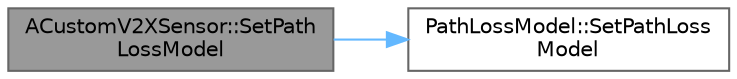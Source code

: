 digraph "ACustomV2XSensor::SetPathLossModel"
{
 // INTERACTIVE_SVG=YES
 // LATEX_PDF_SIZE
  bgcolor="transparent";
  edge [fontname=Helvetica,fontsize=10,labelfontname=Helvetica,labelfontsize=10];
  node [fontname=Helvetica,fontsize=10,shape=box,height=0.2,width=0.4];
  rankdir="LR";
  Node1 [id="Node000001",label="ACustomV2XSensor::SetPath\lLossModel",height=0.2,width=0.4,color="gray40", fillcolor="grey60", style="filled", fontcolor="black",tooltip=" "];
  Node1 -> Node2 [id="edge1_Node000001_Node000002",color="steelblue1",style="solid",tooltip=" "];
  Node2 [id="Node000002",label="PathLossModel::SetPathLoss\lModel",height=0.2,width=0.4,color="grey40", fillcolor="white", style="filled",URL="$d8/d25/classPathLossModel.html#a5ae3536388a637001c092f704f2f030c",tooltip=" "];
}
